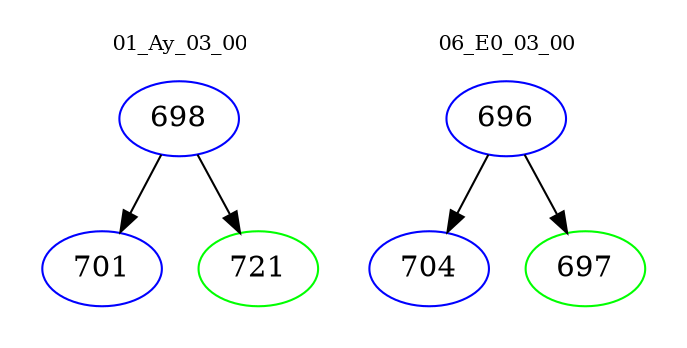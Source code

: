 digraph{
subgraph cluster_0 {
color = white
label = "01_Ay_03_00";
fontsize=10;
T0_698 [label="698", color="blue"]
T0_698 -> T0_701 [color="black"]
T0_701 [label="701", color="blue"]
T0_698 -> T0_721 [color="black"]
T0_721 [label="721", color="green"]
}
subgraph cluster_1 {
color = white
label = "06_E0_03_00";
fontsize=10;
T1_696 [label="696", color="blue"]
T1_696 -> T1_704 [color="black"]
T1_704 [label="704", color="blue"]
T1_696 -> T1_697 [color="black"]
T1_697 [label="697", color="green"]
}
}
